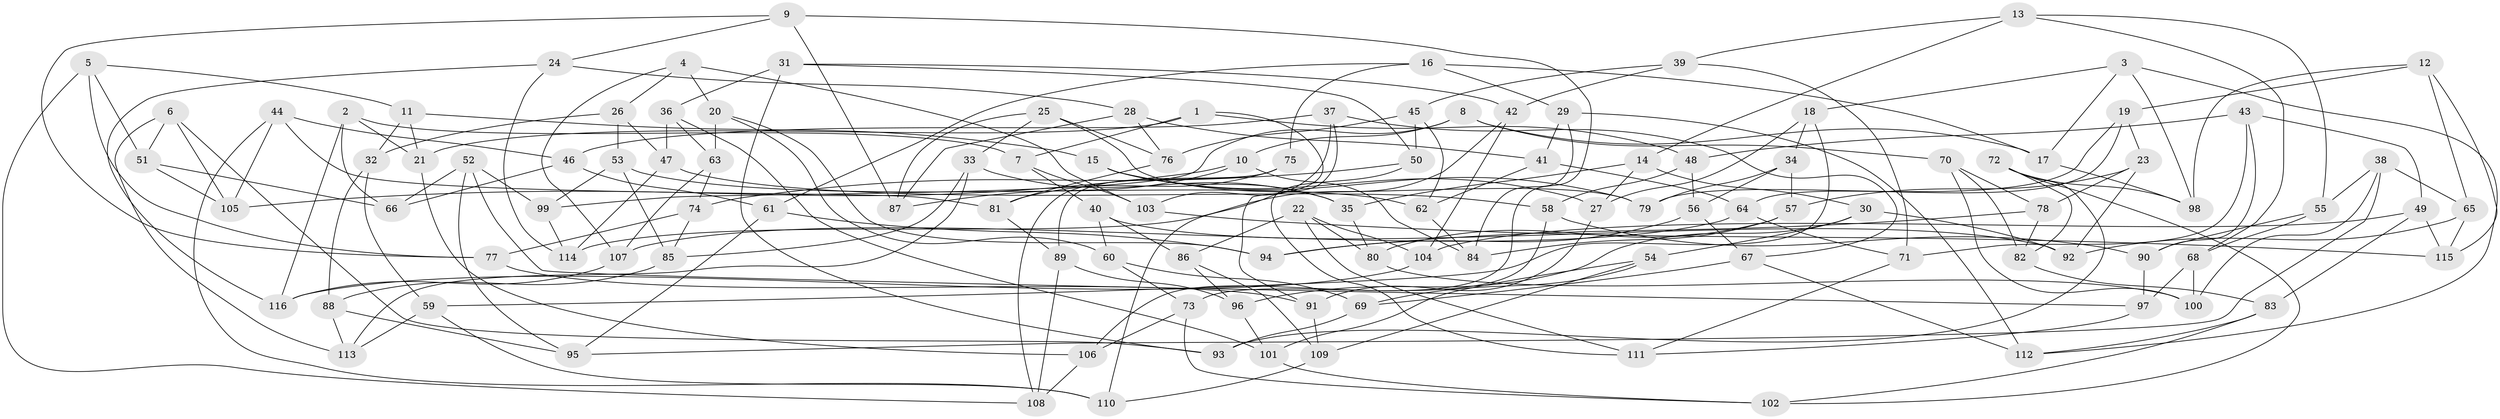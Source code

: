 // coarse degree distribution, {6: 0.21739130434782608, 5: 0.10144927536231885, 4: 0.4782608695652174, 14: 0.014492753623188406, 9: 0.014492753623188406, 7: 0.057971014492753624, 3: 0.057971014492753624, 8: 0.057971014492753624}
// Generated by graph-tools (version 1.1) at 2025/20/03/04/25 18:20:51]
// undirected, 116 vertices, 232 edges
graph export_dot {
graph [start="1"]
  node [color=gray90,style=filled];
  1;
  2;
  3;
  4;
  5;
  6;
  7;
  8;
  9;
  10;
  11;
  12;
  13;
  14;
  15;
  16;
  17;
  18;
  19;
  20;
  21;
  22;
  23;
  24;
  25;
  26;
  27;
  28;
  29;
  30;
  31;
  32;
  33;
  34;
  35;
  36;
  37;
  38;
  39;
  40;
  41;
  42;
  43;
  44;
  45;
  46;
  47;
  48;
  49;
  50;
  51;
  52;
  53;
  54;
  55;
  56;
  57;
  58;
  59;
  60;
  61;
  62;
  63;
  64;
  65;
  66;
  67;
  68;
  69;
  70;
  71;
  72;
  73;
  74;
  75;
  76;
  77;
  78;
  79;
  80;
  81;
  82;
  83;
  84;
  85;
  86;
  87;
  88;
  89;
  90;
  91;
  92;
  93;
  94;
  95;
  96;
  97;
  98;
  99;
  100;
  101;
  102;
  103;
  104;
  105;
  106;
  107;
  108;
  109;
  110;
  111;
  112;
  113;
  114;
  115;
  116;
  1 -- 48;
  1 -- 21;
  1 -- 7;
  1 -- 91;
  2 -- 21;
  2 -- 116;
  2 -- 7;
  2 -- 66;
  3 -- 17;
  3 -- 18;
  3 -- 98;
  3 -- 112;
  4 -- 26;
  4 -- 107;
  4 -- 103;
  4 -- 20;
  5 -- 108;
  5 -- 77;
  5 -- 11;
  5 -- 51;
  6 -- 113;
  6 -- 93;
  6 -- 105;
  6 -- 51;
  7 -- 40;
  7 -- 103;
  8 -- 10;
  8 -- 99;
  8 -- 70;
  8 -- 17;
  9 -- 77;
  9 -- 106;
  9 -- 87;
  9 -- 24;
  10 -- 105;
  10 -- 84;
  10 -- 87;
  11 -- 32;
  11 -- 21;
  11 -- 15;
  12 -- 65;
  12 -- 19;
  12 -- 98;
  12 -- 115;
  13 -- 39;
  13 -- 68;
  13 -- 14;
  13 -- 55;
  14 -- 35;
  14 -- 27;
  14 -- 30;
  15 -- 27;
  15 -- 35;
  15 -- 79;
  16 -- 61;
  16 -- 29;
  16 -- 17;
  16 -- 75;
  17 -- 98;
  18 -- 59;
  18 -- 27;
  18 -- 34;
  19 -- 79;
  19 -- 64;
  19 -- 23;
  20 -- 60;
  20 -- 94;
  20 -- 63;
  21 -- 106;
  22 -- 111;
  22 -- 104;
  22 -- 80;
  22 -- 86;
  23 -- 57;
  23 -- 78;
  23 -- 92;
  24 -- 116;
  24 -- 28;
  24 -- 114;
  25 -- 33;
  25 -- 76;
  25 -- 87;
  25 -- 79;
  26 -- 53;
  26 -- 47;
  26 -- 32;
  27 -- 91;
  28 -- 41;
  28 -- 76;
  28 -- 87;
  29 -- 112;
  29 -- 41;
  29 -- 84;
  30 -- 96;
  30 -- 54;
  30 -- 92;
  31 -- 36;
  31 -- 93;
  31 -- 50;
  31 -- 42;
  32 -- 88;
  32 -- 59;
  33 -- 35;
  33 -- 85;
  33 -- 113;
  34 -- 79;
  34 -- 57;
  34 -- 56;
  35 -- 80;
  36 -- 101;
  36 -- 63;
  36 -- 47;
  37 -- 46;
  37 -- 67;
  37 -- 103;
  37 -- 110;
  38 -- 55;
  38 -- 95;
  38 -- 100;
  38 -- 65;
  39 -- 42;
  39 -- 71;
  39 -- 45;
  40 -- 86;
  40 -- 92;
  40 -- 60;
  41 -- 64;
  41 -- 62;
  42 -- 114;
  42 -- 104;
  43 -- 49;
  43 -- 71;
  43 -- 90;
  43 -- 48;
  44 -- 110;
  44 -- 81;
  44 -- 46;
  44 -- 105;
  45 -- 76;
  45 -- 50;
  45 -- 62;
  46 -- 66;
  46 -- 61;
  47 -- 58;
  47 -- 114;
  48 -- 58;
  48 -- 56;
  49 -- 83;
  49 -- 104;
  49 -- 115;
  50 -- 74;
  50 -- 111;
  51 -- 66;
  51 -- 105;
  52 -- 66;
  52 -- 95;
  52 -- 97;
  52 -- 99;
  53 -- 99;
  53 -- 62;
  53 -- 85;
  54 -- 109;
  54 -- 69;
  54 -- 101;
  55 -- 90;
  55 -- 68;
  56 -- 94;
  56 -- 67;
  57 -- 84;
  57 -- 80;
  58 -- 73;
  58 -- 90;
  59 -- 110;
  59 -- 113;
  60 -- 69;
  60 -- 73;
  61 -- 94;
  61 -- 95;
  62 -- 84;
  63 -- 74;
  63 -- 107;
  64 -- 107;
  64 -- 71;
  65 -- 92;
  65 -- 115;
  67 -- 69;
  67 -- 112;
  68 -- 100;
  68 -- 97;
  69 -- 93;
  70 -- 100;
  70 -- 78;
  70 -- 82;
  71 -- 111;
  72 -- 102;
  72 -- 98;
  72 -- 93;
  72 -- 82;
  73 -- 102;
  73 -- 106;
  74 -- 85;
  74 -- 77;
  75 -- 81;
  75 -- 89;
  75 -- 108;
  76 -- 81;
  77 -- 91;
  78 -- 94;
  78 -- 82;
  80 -- 100;
  81 -- 89;
  82 -- 83;
  83 -- 112;
  83 -- 102;
  85 -- 88;
  86 -- 109;
  86 -- 96;
  88 -- 95;
  88 -- 113;
  89 -- 108;
  89 -- 96;
  90 -- 97;
  91 -- 109;
  96 -- 101;
  97 -- 111;
  99 -- 114;
  101 -- 102;
  103 -- 115;
  104 -- 116;
  106 -- 108;
  107 -- 116;
  109 -- 110;
}
